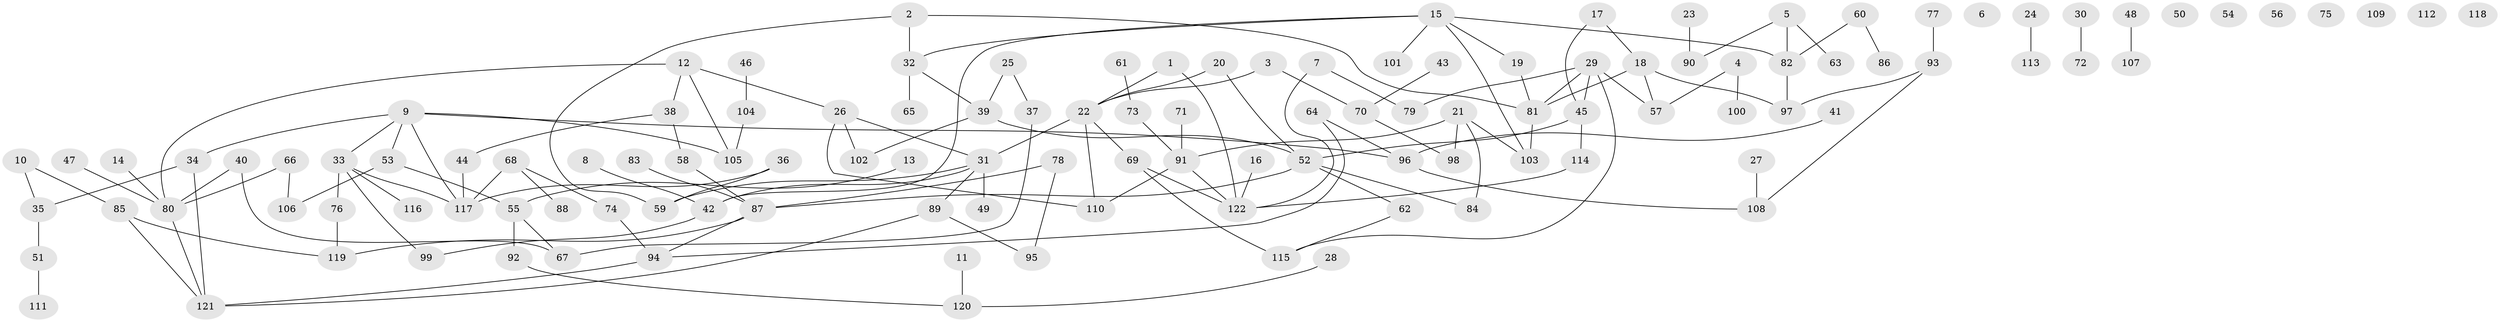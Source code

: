// Generated by graph-tools (version 1.1) at 2025/00/03/09/25 03:00:50]
// undirected, 122 vertices, 147 edges
graph export_dot {
graph [start="1"]
  node [color=gray90,style=filled];
  1;
  2;
  3;
  4;
  5;
  6;
  7;
  8;
  9;
  10;
  11;
  12;
  13;
  14;
  15;
  16;
  17;
  18;
  19;
  20;
  21;
  22;
  23;
  24;
  25;
  26;
  27;
  28;
  29;
  30;
  31;
  32;
  33;
  34;
  35;
  36;
  37;
  38;
  39;
  40;
  41;
  42;
  43;
  44;
  45;
  46;
  47;
  48;
  49;
  50;
  51;
  52;
  53;
  54;
  55;
  56;
  57;
  58;
  59;
  60;
  61;
  62;
  63;
  64;
  65;
  66;
  67;
  68;
  69;
  70;
  71;
  72;
  73;
  74;
  75;
  76;
  77;
  78;
  79;
  80;
  81;
  82;
  83;
  84;
  85;
  86;
  87;
  88;
  89;
  90;
  91;
  92;
  93;
  94;
  95;
  96;
  97;
  98;
  99;
  100;
  101;
  102;
  103;
  104;
  105;
  106;
  107;
  108;
  109;
  110;
  111;
  112;
  113;
  114;
  115;
  116;
  117;
  118;
  119;
  120;
  121;
  122;
  1 -- 22;
  1 -- 122;
  2 -- 32;
  2 -- 59;
  2 -- 81;
  3 -- 22;
  3 -- 70;
  4 -- 57;
  4 -- 100;
  5 -- 63;
  5 -- 82;
  5 -- 90;
  7 -- 79;
  7 -- 122;
  8 -- 42;
  9 -- 33;
  9 -- 34;
  9 -- 53;
  9 -- 96;
  9 -- 105;
  9 -- 117;
  10 -- 35;
  10 -- 85;
  11 -- 120;
  12 -- 26;
  12 -- 38;
  12 -- 80;
  12 -- 105;
  13 -- 55;
  14 -- 80;
  15 -- 19;
  15 -- 32;
  15 -- 42;
  15 -- 82;
  15 -- 101;
  15 -- 103;
  16 -- 122;
  17 -- 18;
  17 -- 45;
  18 -- 57;
  18 -- 81;
  18 -- 97;
  19 -- 81;
  20 -- 22;
  20 -- 52;
  21 -- 84;
  21 -- 91;
  21 -- 98;
  21 -- 103;
  22 -- 31;
  22 -- 69;
  22 -- 110;
  23 -- 90;
  24 -- 113;
  25 -- 37;
  25 -- 39;
  26 -- 31;
  26 -- 102;
  26 -- 110;
  27 -- 108;
  28 -- 120;
  29 -- 45;
  29 -- 57;
  29 -- 79;
  29 -- 81;
  29 -- 115;
  30 -- 72;
  31 -- 42;
  31 -- 49;
  31 -- 59;
  31 -- 89;
  32 -- 39;
  32 -- 65;
  33 -- 76;
  33 -- 99;
  33 -- 116;
  33 -- 117;
  34 -- 35;
  34 -- 121;
  35 -- 51;
  36 -- 59;
  36 -- 117;
  37 -- 67;
  38 -- 44;
  38 -- 58;
  39 -- 52;
  39 -- 102;
  40 -- 67;
  40 -- 80;
  41 -- 96;
  42 -- 99;
  43 -- 70;
  44 -- 117;
  45 -- 52;
  45 -- 114;
  46 -- 104;
  47 -- 80;
  48 -- 107;
  51 -- 111;
  52 -- 62;
  52 -- 84;
  52 -- 87;
  53 -- 55;
  53 -- 106;
  55 -- 67;
  55 -- 92;
  58 -- 87;
  60 -- 82;
  60 -- 86;
  61 -- 73;
  62 -- 115;
  64 -- 94;
  64 -- 96;
  66 -- 80;
  66 -- 106;
  68 -- 74;
  68 -- 88;
  68 -- 117;
  69 -- 115;
  69 -- 122;
  70 -- 98;
  71 -- 91;
  73 -- 91;
  74 -- 94;
  76 -- 119;
  77 -- 93;
  78 -- 87;
  78 -- 95;
  80 -- 121;
  81 -- 103;
  82 -- 97;
  83 -- 87;
  85 -- 119;
  85 -- 121;
  87 -- 94;
  87 -- 119;
  89 -- 95;
  89 -- 121;
  91 -- 110;
  91 -- 122;
  92 -- 120;
  93 -- 97;
  93 -- 108;
  94 -- 121;
  96 -- 108;
  104 -- 105;
  114 -- 122;
}

